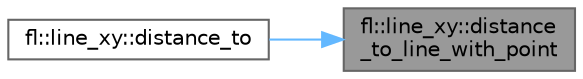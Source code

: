 digraph "fl::line_xy::distance_to_line_with_point"
{
 // INTERACTIVE_SVG=YES
 // LATEX_PDF_SIZE
  bgcolor="transparent";
  edge [fontname=Helvetica,fontsize=10,labelfontname=Helvetica,labelfontsize=10];
  node [fontname=Helvetica,fontsize=10,shape=box,height=0.2,width=0.4];
  rankdir="RL";
  Node1 [id="Node000001",label="fl::line_xy::distance\l_to_line_with_point",height=0.2,width=0.4,color="gray40", fillcolor="grey60", style="filled", fontcolor="black",tooltip=" "];
  Node1 -> Node2 [id="edge1_Node000001_Node000002",dir="back",color="steelblue1",style="solid",tooltip=" "];
  Node2 [id="Node000002",label="fl::line_xy::distance_to",height=0.2,width=0.4,color="grey40", fillcolor="white", style="filled",URL="$da/d95/structfl_1_1line__xy_adb7c1a2515135f9a766dcabfd05632da.html#adb7c1a2515135f9a766dcabfd05632da",tooltip=" "];
}
